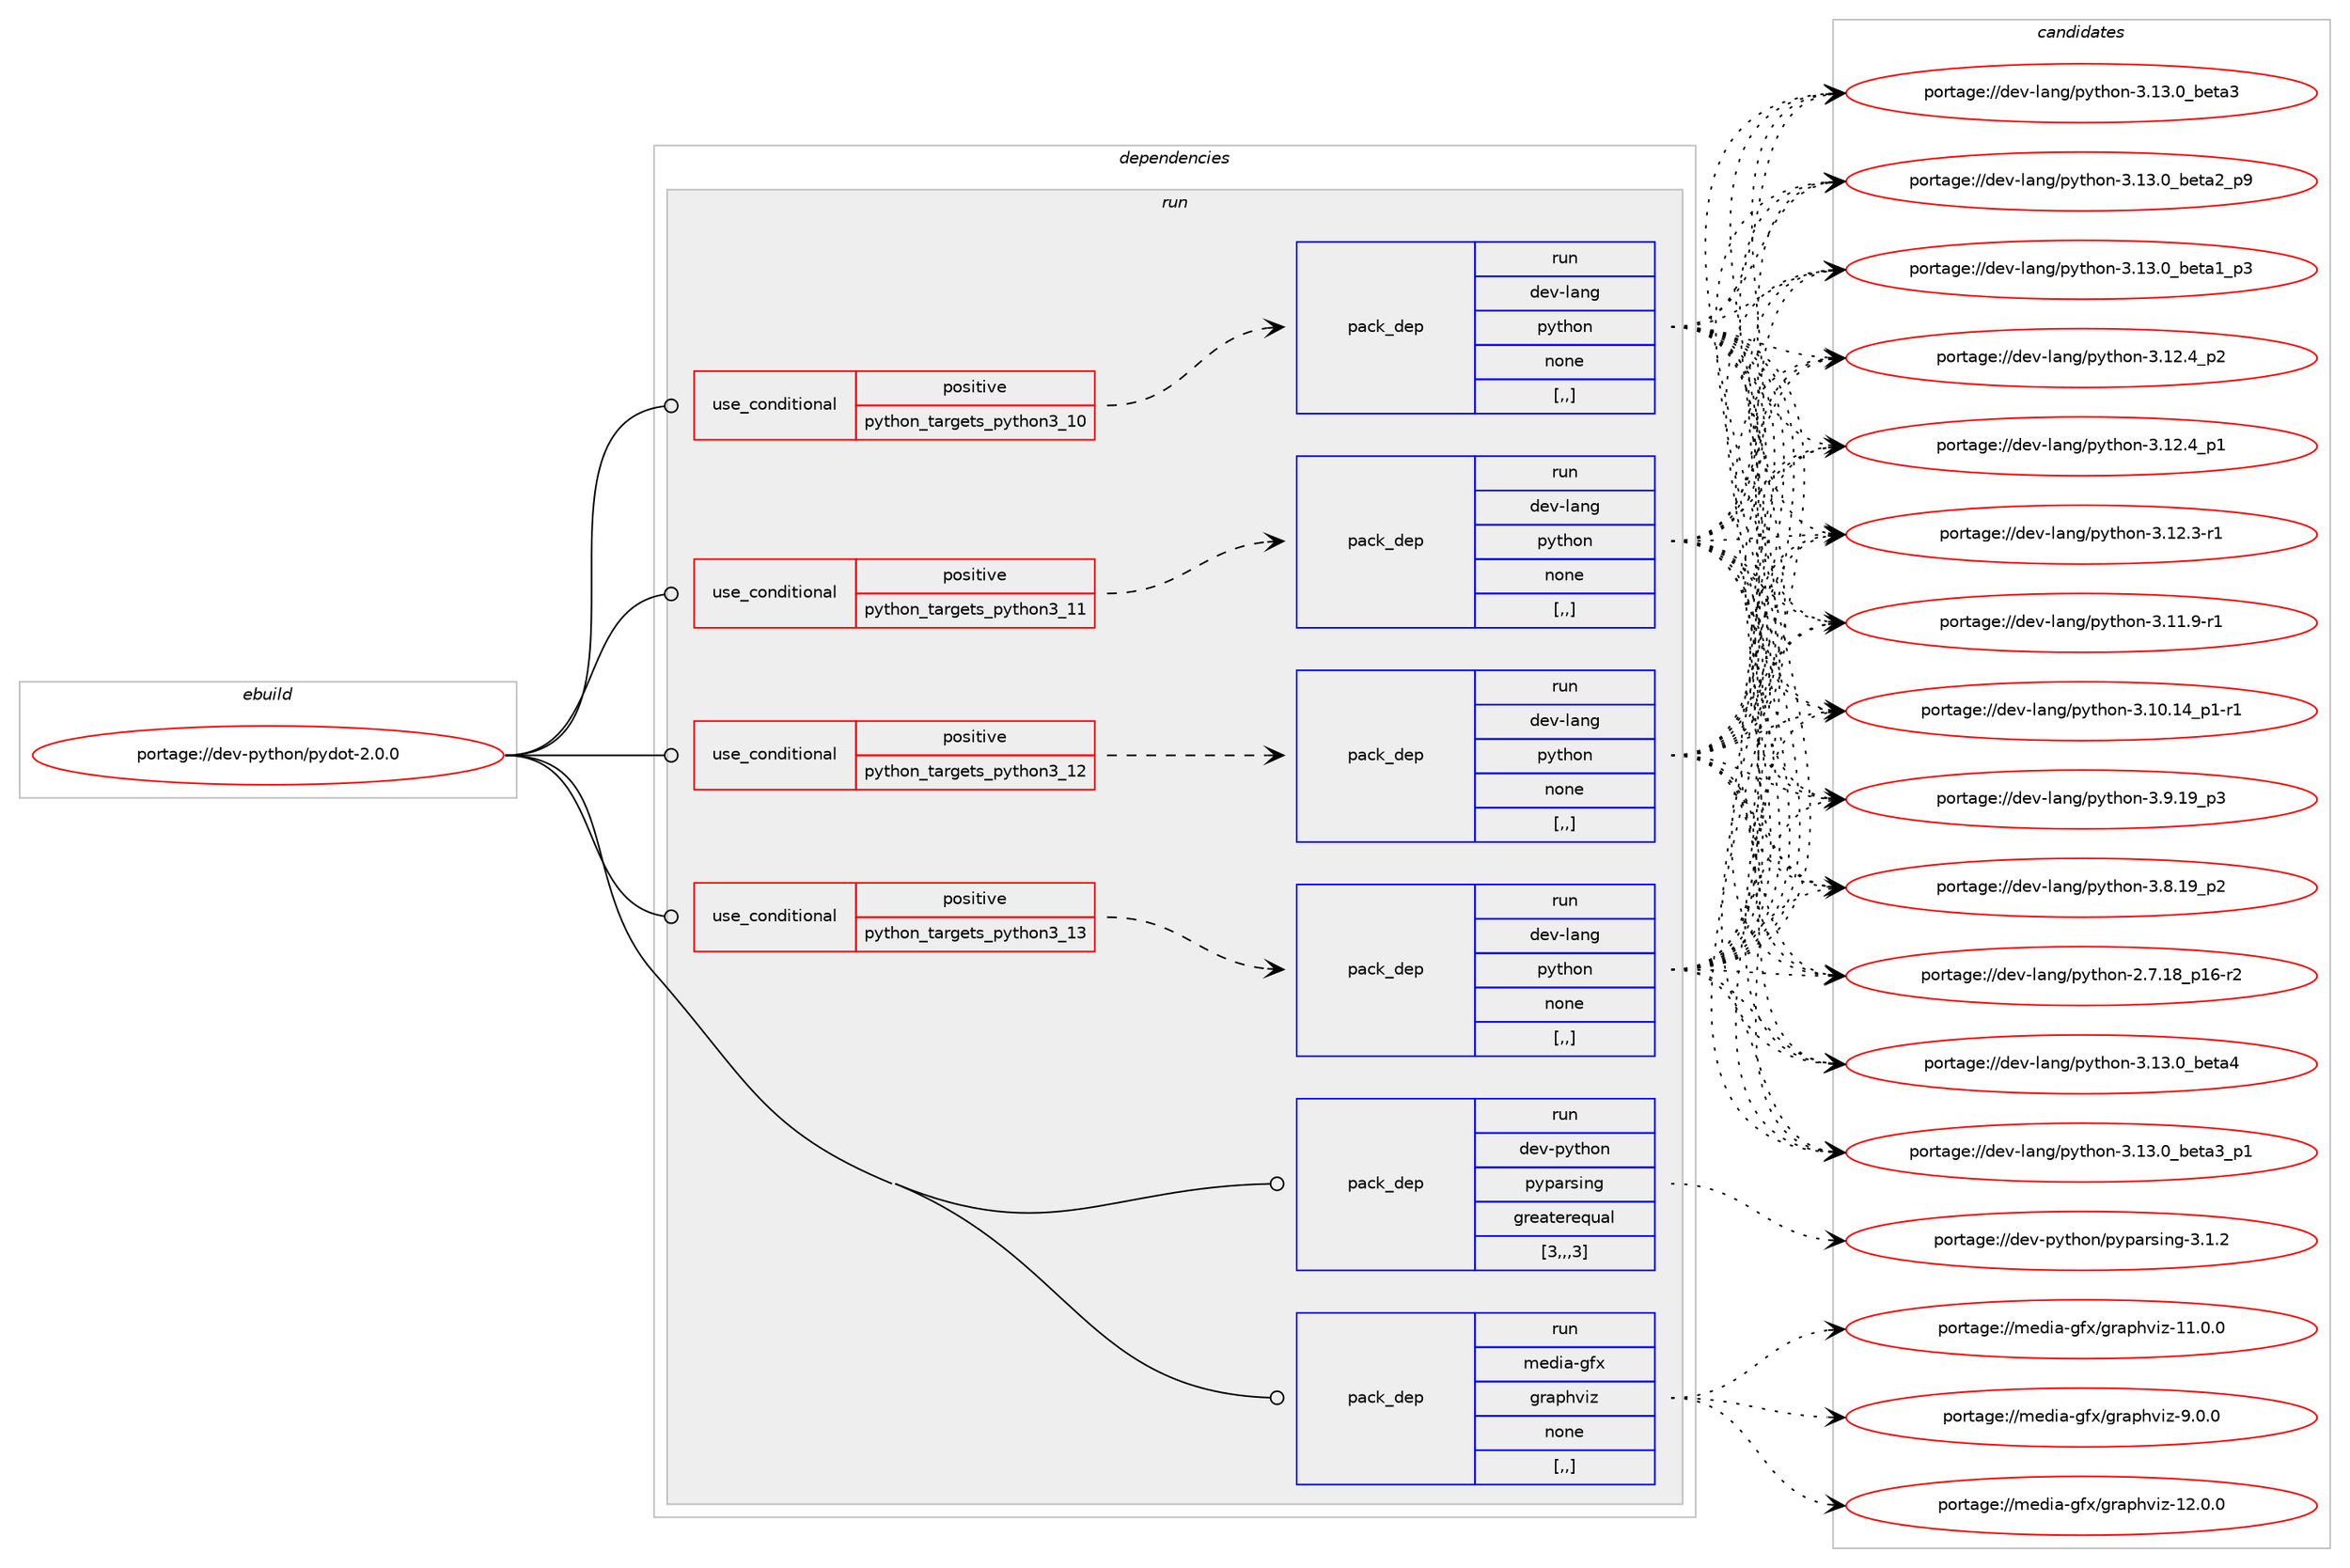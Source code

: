 digraph prolog {

# *************
# Graph options
# *************

newrank=true;
concentrate=true;
compound=true;
graph [rankdir=LR,fontname=Helvetica,fontsize=10,ranksep=1.5];#, ranksep=2.5, nodesep=0.2];
edge  [arrowhead=vee];
node  [fontname=Helvetica,fontsize=10];

# **********
# The ebuild
# **********

subgraph cluster_leftcol {
color=gray;
label=<<i>ebuild</i>>;
id [label="portage://dev-python/pydot-2.0.0", color=red, width=4, href="../dev-python/pydot-2.0.0.svg"];
}

# ****************
# The dependencies
# ****************

subgraph cluster_midcol {
color=gray;
label=<<i>dependencies</i>>;
subgraph cluster_compile {
fillcolor="#eeeeee";
style=filled;
label=<<i>compile</i>>;
}
subgraph cluster_compileandrun {
fillcolor="#eeeeee";
style=filled;
label=<<i>compile and run</i>>;
}
subgraph cluster_run {
fillcolor="#eeeeee";
style=filled;
label=<<i>run</i>>;
subgraph cond36905 {
dependency156678 [label=<<TABLE BORDER="0" CELLBORDER="1" CELLSPACING="0" CELLPADDING="4"><TR><TD ROWSPAN="3" CELLPADDING="10">use_conditional</TD></TR><TR><TD>positive</TD></TR><TR><TD>python_targets_python3_10</TD></TR></TABLE>>, shape=none, color=red];
subgraph pack118522 {
dependency156679 [label=<<TABLE BORDER="0" CELLBORDER="1" CELLSPACING="0" CELLPADDING="4" WIDTH="220"><TR><TD ROWSPAN="6" CELLPADDING="30">pack_dep</TD></TR><TR><TD WIDTH="110">run</TD></TR><TR><TD>dev-lang</TD></TR><TR><TD>python</TD></TR><TR><TD>none</TD></TR><TR><TD>[,,]</TD></TR></TABLE>>, shape=none, color=blue];
}
dependency156678:e -> dependency156679:w [weight=20,style="dashed",arrowhead="vee"];
}
id:e -> dependency156678:w [weight=20,style="solid",arrowhead="odot"];
subgraph cond36906 {
dependency156680 [label=<<TABLE BORDER="0" CELLBORDER="1" CELLSPACING="0" CELLPADDING="4"><TR><TD ROWSPAN="3" CELLPADDING="10">use_conditional</TD></TR><TR><TD>positive</TD></TR><TR><TD>python_targets_python3_11</TD></TR></TABLE>>, shape=none, color=red];
subgraph pack118523 {
dependency156681 [label=<<TABLE BORDER="0" CELLBORDER="1" CELLSPACING="0" CELLPADDING="4" WIDTH="220"><TR><TD ROWSPAN="6" CELLPADDING="30">pack_dep</TD></TR><TR><TD WIDTH="110">run</TD></TR><TR><TD>dev-lang</TD></TR><TR><TD>python</TD></TR><TR><TD>none</TD></TR><TR><TD>[,,]</TD></TR></TABLE>>, shape=none, color=blue];
}
dependency156680:e -> dependency156681:w [weight=20,style="dashed",arrowhead="vee"];
}
id:e -> dependency156680:w [weight=20,style="solid",arrowhead="odot"];
subgraph cond36907 {
dependency156682 [label=<<TABLE BORDER="0" CELLBORDER="1" CELLSPACING="0" CELLPADDING="4"><TR><TD ROWSPAN="3" CELLPADDING="10">use_conditional</TD></TR><TR><TD>positive</TD></TR><TR><TD>python_targets_python3_12</TD></TR></TABLE>>, shape=none, color=red];
subgraph pack118524 {
dependency156683 [label=<<TABLE BORDER="0" CELLBORDER="1" CELLSPACING="0" CELLPADDING="4" WIDTH="220"><TR><TD ROWSPAN="6" CELLPADDING="30">pack_dep</TD></TR><TR><TD WIDTH="110">run</TD></TR><TR><TD>dev-lang</TD></TR><TR><TD>python</TD></TR><TR><TD>none</TD></TR><TR><TD>[,,]</TD></TR></TABLE>>, shape=none, color=blue];
}
dependency156682:e -> dependency156683:w [weight=20,style="dashed",arrowhead="vee"];
}
id:e -> dependency156682:w [weight=20,style="solid",arrowhead="odot"];
subgraph cond36908 {
dependency156684 [label=<<TABLE BORDER="0" CELLBORDER="1" CELLSPACING="0" CELLPADDING="4"><TR><TD ROWSPAN="3" CELLPADDING="10">use_conditional</TD></TR><TR><TD>positive</TD></TR><TR><TD>python_targets_python3_13</TD></TR></TABLE>>, shape=none, color=red];
subgraph pack118525 {
dependency156685 [label=<<TABLE BORDER="0" CELLBORDER="1" CELLSPACING="0" CELLPADDING="4" WIDTH="220"><TR><TD ROWSPAN="6" CELLPADDING="30">pack_dep</TD></TR><TR><TD WIDTH="110">run</TD></TR><TR><TD>dev-lang</TD></TR><TR><TD>python</TD></TR><TR><TD>none</TD></TR><TR><TD>[,,]</TD></TR></TABLE>>, shape=none, color=blue];
}
dependency156684:e -> dependency156685:w [weight=20,style="dashed",arrowhead="vee"];
}
id:e -> dependency156684:w [weight=20,style="solid",arrowhead="odot"];
subgraph pack118526 {
dependency156686 [label=<<TABLE BORDER="0" CELLBORDER="1" CELLSPACING="0" CELLPADDING="4" WIDTH="220"><TR><TD ROWSPAN="6" CELLPADDING="30">pack_dep</TD></TR><TR><TD WIDTH="110">run</TD></TR><TR><TD>dev-python</TD></TR><TR><TD>pyparsing</TD></TR><TR><TD>greaterequal</TD></TR><TR><TD>[3,,,3]</TD></TR></TABLE>>, shape=none, color=blue];
}
id:e -> dependency156686:w [weight=20,style="solid",arrowhead="odot"];
subgraph pack118527 {
dependency156687 [label=<<TABLE BORDER="0" CELLBORDER="1" CELLSPACING="0" CELLPADDING="4" WIDTH="220"><TR><TD ROWSPAN="6" CELLPADDING="30">pack_dep</TD></TR><TR><TD WIDTH="110">run</TD></TR><TR><TD>media-gfx</TD></TR><TR><TD>graphviz</TD></TR><TR><TD>none</TD></TR><TR><TD>[,,]</TD></TR></TABLE>>, shape=none, color=blue];
}
id:e -> dependency156687:w [weight=20,style="solid",arrowhead="odot"];
}
}

# **************
# The candidates
# **************

subgraph cluster_choices {
rank=same;
color=gray;
label=<<i>candidates</i>>;

subgraph choice118522 {
color=black;
nodesep=1;
choice1001011184510897110103471121211161041111104551464951464895981011169752 [label="portage://dev-lang/python-3.13.0_beta4", color=red, width=4,href="../dev-lang/python-3.13.0_beta4.svg"];
choice10010111845108971101034711212111610411111045514649514648959810111697519511249 [label="portage://dev-lang/python-3.13.0_beta3_p1", color=red, width=4,href="../dev-lang/python-3.13.0_beta3_p1.svg"];
choice1001011184510897110103471121211161041111104551464951464895981011169751 [label="portage://dev-lang/python-3.13.0_beta3", color=red, width=4,href="../dev-lang/python-3.13.0_beta3.svg"];
choice10010111845108971101034711212111610411111045514649514648959810111697509511257 [label="portage://dev-lang/python-3.13.0_beta2_p9", color=red, width=4,href="../dev-lang/python-3.13.0_beta2_p9.svg"];
choice10010111845108971101034711212111610411111045514649514648959810111697499511251 [label="portage://dev-lang/python-3.13.0_beta1_p3", color=red, width=4,href="../dev-lang/python-3.13.0_beta1_p3.svg"];
choice100101118451089711010347112121116104111110455146495046529511250 [label="portage://dev-lang/python-3.12.4_p2", color=red, width=4,href="../dev-lang/python-3.12.4_p2.svg"];
choice100101118451089711010347112121116104111110455146495046529511249 [label="portage://dev-lang/python-3.12.4_p1", color=red, width=4,href="../dev-lang/python-3.12.4_p1.svg"];
choice100101118451089711010347112121116104111110455146495046514511449 [label="portage://dev-lang/python-3.12.3-r1", color=red, width=4,href="../dev-lang/python-3.12.3-r1.svg"];
choice100101118451089711010347112121116104111110455146494946574511449 [label="portage://dev-lang/python-3.11.9-r1", color=red, width=4,href="../dev-lang/python-3.11.9-r1.svg"];
choice100101118451089711010347112121116104111110455146494846495295112494511449 [label="portage://dev-lang/python-3.10.14_p1-r1", color=red, width=4,href="../dev-lang/python-3.10.14_p1-r1.svg"];
choice100101118451089711010347112121116104111110455146574649579511251 [label="portage://dev-lang/python-3.9.19_p3", color=red, width=4,href="../dev-lang/python-3.9.19_p3.svg"];
choice100101118451089711010347112121116104111110455146564649579511250 [label="portage://dev-lang/python-3.8.19_p2", color=red, width=4,href="../dev-lang/python-3.8.19_p2.svg"];
choice100101118451089711010347112121116104111110455046554649569511249544511450 [label="portage://dev-lang/python-2.7.18_p16-r2", color=red, width=4,href="../dev-lang/python-2.7.18_p16-r2.svg"];
dependency156679:e -> choice1001011184510897110103471121211161041111104551464951464895981011169752:w [style=dotted,weight="100"];
dependency156679:e -> choice10010111845108971101034711212111610411111045514649514648959810111697519511249:w [style=dotted,weight="100"];
dependency156679:e -> choice1001011184510897110103471121211161041111104551464951464895981011169751:w [style=dotted,weight="100"];
dependency156679:e -> choice10010111845108971101034711212111610411111045514649514648959810111697509511257:w [style=dotted,weight="100"];
dependency156679:e -> choice10010111845108971101034711212111610411111045514649514648959810111697499511251:w [style=dotted,weight="100"];
dependency156679:e -> choice100101118451089711010347112121116104111110455146495046529511250:w [style=dotted,weight="100"];
dependency156679:e -> choice100101118451089711010347112121116104111110455146495046529511249:w [style=dotted,weight="100"];
dependency156679:e -> choice100101118451089711010347112121116104111110455146495046514511449:w [style=dotted,weight="100"];
dependency156679:e -> choice100101118451089711010347112121116104111110455146494946574511449:w [style=dotted,weight="100"];
dependency156679:e -> choice100101118451089711010347112121116104111110455146494846495295112494511449:w [style=dotted,weight="100"];
dependency156679:e -> choice100101118451089711010347112121116104111110455146574649579511251:w [style=dotted,weight="100"];
dependency156679:e -> choice100101118451089711010347112121116104111110455146564649579511250:w [style=dotted,weight="100"];
dependency156679:e -> choice100101118451089711010347112121116104111110455046554649569511249544511450:w [style=dotted,weight="100"];
}
subgraph choice118523 {
color=black;
nodesep=1;
choice1001011184510897110103471121211161041111104551464951464895981011169752 [label="portage://dev-lang/python-3.13.0_beta4", color=red, width=4,href="../dev-lang/python-3.13.0_beta4.svg"];
choice10010111845108971101034711212111610411111045514649514648959810111697519511249 [label="portage://dev-lang/python-3.13.0_beta3_p1", color=red, width=4,href="../dev-lang/python-3.13.0_beta3_p1.svg"];
choice1001011184510897110103471121211161041111104551464951464895981011169751 [label="portage://dev-lang/python-3.13.0_beta3", color=red, width=4,href="../dev-lang/python-3.13.0_beta3.svg"];
choice10010111845108971101034711212111610411111045514649514648959810111697509511257 [label="portage://dev-lang/python-3.13.0_beta2_p9", color=red, width=4,href="../dev-lang/python-3.13.0_beta2_p9.svg"];
choice10010111845108971101034711212111610411111045514649514648959810111697499511251 [label="portage://dev-lang/python-3.13.0_beta1_p3", color=red, width=4,href="../dev-lang/python-3.13.0_beta1_p3.svg"];
choice100101118451089711010347112121116104111110455146495046529511250 [label="portage://dev-lang/python-3.12.4_p2", color=red, width=4,href="../dev-lang/python-3.12.4_p2.svg"];
choice100101118451089711010347112121116104111110455146495046529511249 [label="portage://dev-lang/python-3.12.4_p1", color=red, width=4,href="../dev-lang/python-3.12.4_p1.svg"];
choice100101118451089711010347112121116104111110455146495046514511449 [label="portage://dev-lang/python-3.12.3-r1", color=red, width=4,href="../dev-lang/python-3.12.3-r1.svg"];
choice100101118451089711010347112121116104111110455146494946574511449 [label="portage://dev-lang/python-3.11.9-r1", color=red, width=4,href="../dev-lang/python-3.11.9-r1.svg"];
choice100101118451089711010347112121116104111110455146494846495295112494511449 [label="portage://dev-lang/python-3.10.14_p1-r1", color=red, width=4,href="../dev-lang/python-3.10.14_p1-r1.svg"];
choice100101118451089711010347112121116104111110455146574649579511251 [label="portage://dev-lang/python-3.9.19_p3", color=red, width=4,href="../dev-lang/python-3.9.19_p3.svg"];
choice100101118451089711010347112121116104111110455146564649579511250 [label="portage://dev-lang/python-3.8.19_p2", color=red, width=4,href="../dev-lang/python-3.8.19_p2.svg"];
choice100101118451089711010347112121116104111110455046554649569511249544511450 [label="portage://dev-lang/python-2.7.18_p16-r2", color=red, width=4,href="../dev-lang/python-2.7.18_p16-r2.svg"];
dependency156681:e -> choice1001011184510897110103471121211161041111104551464951464895981011169752:w [style=dotted,weight="100"];
dependency156681:e -> choice10010111845108971101034711212111610411111045514649514648959810111697519511249:w [style=dotted,weight="100"];
dependency156681:e -> choice1001011184510897110103471121211161041111104551464951464895981011169751:w [style=dotted,weight="100"];
dependency156681:e -> choice10010111845108971101034711212111610411111045514649514648959810111697509511257:w [style=dotted,weight="100"];
dependency156681:e -> choice10010111845108971101034711212111610411111045514649514648959810111697499511251:w [style=dotted,weight="100"];
dependency156681:e -> choice100101118451089711010347112121116104111110455146495046529511250:w [style=dotted,weight="100"];
dependency156681:e -> choice100101118451089711010347112121116104111110455146495046529511249:w [style=dotted,weight="100"];
dependency156681:e -> choice100101118451089711010347112121116104111110455146495046514511449:w [style=dotted,weight="100"];
dependency156681:e -> choice100101118451089711010347112121116104111110455146494946574511449:w [style=dotted,weight="100"];
dependency156681:e -> choice100101118451089711010347112121116104111110455146494846495295112494511449:w [style=dotted,weight="100"];
dependency156681:e -> choice100101118451089711010347112121116104111110455146574649579511251:w [style=dotted,weight="100"];
dependency156681:e -> choice100101118451089711010347112121116104111110455146564649579511250:w [style=dotted,weight="100"];
dependency156681:e -> choice100101118451089711010347112121116104111110455046554649569511249544511450:w [style=dotted,weight="100"];
}
subgraph choice118524 {
color=black;
nodesep=1;
choice1001011184510897110103471121211161041111104551464951464895981011169752 [label="portage://dev-lang/python-3.13.0_beta4", color=red, width=4,href="../dev-lang/python-3.13.0_beta4.svg"];
choice10010111845108971101034711212111610411111045514649514648959810111697519511249 [label="portage://dev-lang/python-3.13.0_beta3_p1", color=red, width=4,href="../dev-lang/python-3.13.0_beta3_p1.svg"];
choice1001011184510897110103471121211161041111104551464951464895981011169751 [label="portage://dev-lang/python-3.13.0_beta3", color=red, width=4,href="../dev-lang/python-3.13.0_beta3.svg"];
choice10010111845108971101034711212111610411111045514649514648959810111697509511257 [label="portage://dev-lang/python-3.13.0_beta2_p9", color=red, width=4,href="../dev-lang/python-3.13.0_beta2_p9.svg"];
choice10010111845108971101034711212111610411111045514649514648959810111697499511251 [label="portage://dev-lang/python-3.13.0_beta1_p3", color=red, width=4,href="../dev-lang/python-3.13.0_beta1_p3.svg"];
choice100101118451089711010347112121116104111110455146495046529511250 [label="portage://dev-lang/python-3.12.4_p2", color=red, width=4,href="../dev-lang/python-3.12.4_p2.svg"];
choice100101118451089711010347112121116104111110455146495046529511249 [label="portage://dev-lang/python-3.12.4_p1", color=red, width=4,href="../dev-lang/python-3.12.4_p1.svg"];
choice100101118451089711010347112121116104111110455146495046514511449 [label="portage://dev-lang/python-3.12.3-r1", color=red, width=4,href="../dev-lang/python-3.12.3-r1.svg"];
choice100101118451089711010347112121116104111110455146494946574511449 [label="portage://dev-lang/python-3.11.9-r1", color=red, width=4,href="../dev-lang/python-3.11.9-r1.svg"];
choice100101118451089711010347112121116104111110455146494846495295112494511449 [label="portage://dev-lang/python-3.10.14_p1-r1", color=red, width=4,href="../dev-lang/python-3.10.14_p1-r1.svg"];
choice100101118451089711010347112121116104111110455146574649579511251 [label="portage://dev-lang/python-3.9.19_p3", color=red, width=4,href="../dev-lang/python-3.9.19_p3.svg"];
choice100101118451089711010347112121116104111110455146564649579511250 [label="portage://dev-lang/python-3.8.19_p2", color=red, width=4,href="../dev-lang/python-3.8.19_p2.svg"];
choice100101118451089711010347112121116104111110455046554649569511249544511450 [label="portage://dev-lang/python-2.7.18_p16-r2", color=red, width=4,href="../dev-lang/python-2.7.18_p16-r2.svg"];
dependency156683:e -> choice1001011184510897110103471121211161041111104551464951464895981011169752:w [style=dotted,weight="100"];
dependency156683:e -> choice10010111845108971101034711212111610411111045514649514648959810111697519511249:w [style=dotted,weight="100"];
dependency156683:e -> choice1001011184510897110103471121211161041111104551464951464895981011169751:w [style=dotted,weight="100"];
dependency156683:e -> choice10010111845108971101034711212111610411111045514649514648959810111697509511257:w [style=dotted,weight="100"];
dependency156683:e -> choice10010111845108971101034711212111610411111045514649514648959810111697499511251:w [style=dotted,weight="100"];
dependency156683:e -> choice100101118451089711010347112121116104111110455146495046529511250:w [style=dotted,weight="100"];
dependency156683:e -> choice100101118451089711010347112121116104111110455146495046529511249:w [style=dotted,weight="100"];
dependency156683:e -> choice100101118451089711010347112121116104111110455146495046514511449:w [style=dotted,weight="100"];
dependency156683:e -> choice100101118451089711010347112121116104111110455146494946574511449:w [style=dotted,weight="100"];
dependency156683:e -> choice100101118451089711010347112121116104111110455146494846495295112494511449:w [style=dotted,weight="100"];
dependency156683:e -> choice100101118451089711010347112121116104111110455146574649579511251:w [style=dotted,weight="100"];
dependency156683:e -> choice100101118451089711010347112121116104111110455146564649579511250:w [style=dotted,weight="100"];
dependency156683:e -> choice100101118451089711010347112121116104111110455046554649569511249544511450:w [style=dotted,weight="100"];
}
subgraph choice118525 {
color=black;
nodesep=1;
choice1001011184510897110103471121211161041111104551464951464895981011169752 [label="portage://dev-lang/python-3.13.0_beta4", color=red, width=4,href="../dev-lang/python-3.13.0_beta4.svg"];
choice10010111845108971101034711212111610411111045514649514648959810111697519511249 [label="portage://dev-lang/python-3.13.0_beta3_p1", color=red, width=4,href="../dev-lang/python-3.13.0_beta3_p1.svg"];
choice1001011184510897110103471121211161041111104551464951464895981011169751 [label="portage://dev-lang/python-3.13.0_beta3", color=red, width=4,href="../dev-lang/python-3.13.0_beta3.svg"];
choice10010111845108971101034711212111610411111045514649514648959810111697509511257 [label="portage://dev-lang/python-3.13.0_beta2_p9", color=red, width=4,href="../dev-lang/python-3.13.0_beta2_p9.svg"];
choice10010111845108971101034711212111610411111045514649514648959810111697499511251 [label="portage://dev-lang/python-3.13.0_beta1_p3", color=red, width=4,href="../dev-lang/python-3.13.0_beta1_p3.svg"];
choice100101118451089711010347112121116104111110455146495046529511250 [label="portage://dev-lang/python-3.12.4_p2", color=red, width=4,href="../dev-lang/python-3.12.4_p2.svg"];
choice100101118451089711010347112121116104111110455146495046529511249 [label="portage://dev-lang/python-3.12.4_p1", color=red, width=4,href="../dev-lang/python-3.12.4_p1.svg"];
choice100101118451089711010347112121116104111110455146495046514511449 [label="portage://dev-lang/python-3.12.3-r1", color=red, width=4,href="../dev-lang/python-3.12.3-r1.svg"];
choice100101118451089711010347112121116104111110455146494946574511449 [label="portage://dev-lang/python-3.11.9-r1", color=red, width=4,href="../dev-lang/python-3.11.9-r1.svg"];
choice100101118451089711010347112121116104111110455146494846495295112494511449 [label="portage://dev-lang/python-3.10.14_p1-r1", color=red, width=4,href="../dev-lang/python-3.10.14_p1-r1.svg"];
choice100101118451089711010347112121116104111110455146574649579511251 [label="portage://dev-lang/python-3.9.19_p3", color=red, width=4,href="../dev-lang/python-3.9.19_p3.svg"];
choice100101118451089711010347112121116104111110455146564649579511250 [label="portage://dev-lang/python-3.8.19_p2", color=red, width=4,href="../dev-lang/python-3.8.19_p2.svg"];
choice100101118451089711010347112121116104111110455046554649569511249544511450 [label="portage://dev-lang/python-2.7.18_p16-r2", color=red, width=4,href="../dev-lang/python-2.7.18_p16-r2.svg"];
dependency156685:e -> choice1001011184510897110103471121211161041111104551464951464895981011169752:w [style=dotted,weight="100"];
dependency156685:e -> choice10010111845108971101034711212111610411111045514649514648959810111697519511249:w [style=dotted,weight="100"];
dependency156685:e -> choice1001011184510897110103471121211161041111104551464951464895981011169751:w [style=dotted,weight="100"];
dependency156685:e -> choice10010111845108971101034711212111610411111045514649514648959810111697509511257:w [style=dotted,weight="100"];
dependency156685:e -> choice10010111845108971101034711212111610411111045514649514648959810111697499511251:w [style=dotted,weight="100"];
dependency156685:e -> choice100101118451089711010347112121116104111110455146495046529511250:w [style=dotted,weight="100"];
dependency156685:e -> choice100101118451089711010347112121116104111110455146495046529511249:w [style=dotted,weight="100"];
dependency156685:e -> choice100101118451089711010347112121116104111110455146495046514511449:w [style=dotted,weight="100"];
dependency156685:e -> choice100101118451089711010347112121116104111110455146494946574511449:w [style=dotted,weight="100"];
dependency156685:e -> choice100101118451089711010347112121116104111110455146494846495295112494511449:w [style=dotted,weight="100"];
dependency156685:e -> choice100101118451089711010347112121116104111110455146574649579511251:w [style=dotted,weight="100"];
dependency156685:e -> choice100101118451089711010347112121116104111110455146564649579511250:w [style=dotted,weight="100"];
dependency156685:e -> choice100101118451089711010347112121116104111110455046554649569511249544511450:w [style=dotted,weight="100"];
}
subgraph choice118526 {
color=black;
nodesep=1;
choice100101118451121211161041111104711212111297114115105110103455146494650 [label="portage://dev-python/pyparsing-3.1.2", color=red, width=4,href="../dev-python/pyparsing-3.1.2.svg"];
dependency156686:e -> choice100101118451121211161041111104711212111297114115105110103455146494650:w [style=dotted,weight="100"];
}
subgraph choice118527 {
color=black;
nodesep=1;
choice1091011001059745103102120471031149711210411810512245495046484648 [label="portage://media-gfx/graphviz-12.0.0", color=red, width=4,href="../media-gfx/graphviz-12.0.0.svg"];
choice1091011001059745103102120471031149711210411810512245494946484648 [label="portage://media-gfx/graphviz-11.0.0", color=red, width=4,href="../media-gfx/graphviz-11.0.0.svg"];
choice10910110010597451031021204710311497112104118105122455746484648 [label="portage://media-gfx/graphviz-9.0.0", color=red, width=4,href="../media-gfx/graphviz-9.0.0.svg"];
dependency156687:e -> choice1091011001059745103102120471031149711210411810512245495046484648:w [style=dotted,weight="100"];
dependency156687:e -> choice1091011001059745103102120471031149711210411810512245494946484648:w [style=dotted,weight="100"];
dependency156687:e -> choice10910110010597451031021204710311497112104118105122455746484648:w [style=dotted,weight="100"];
}
}

}
